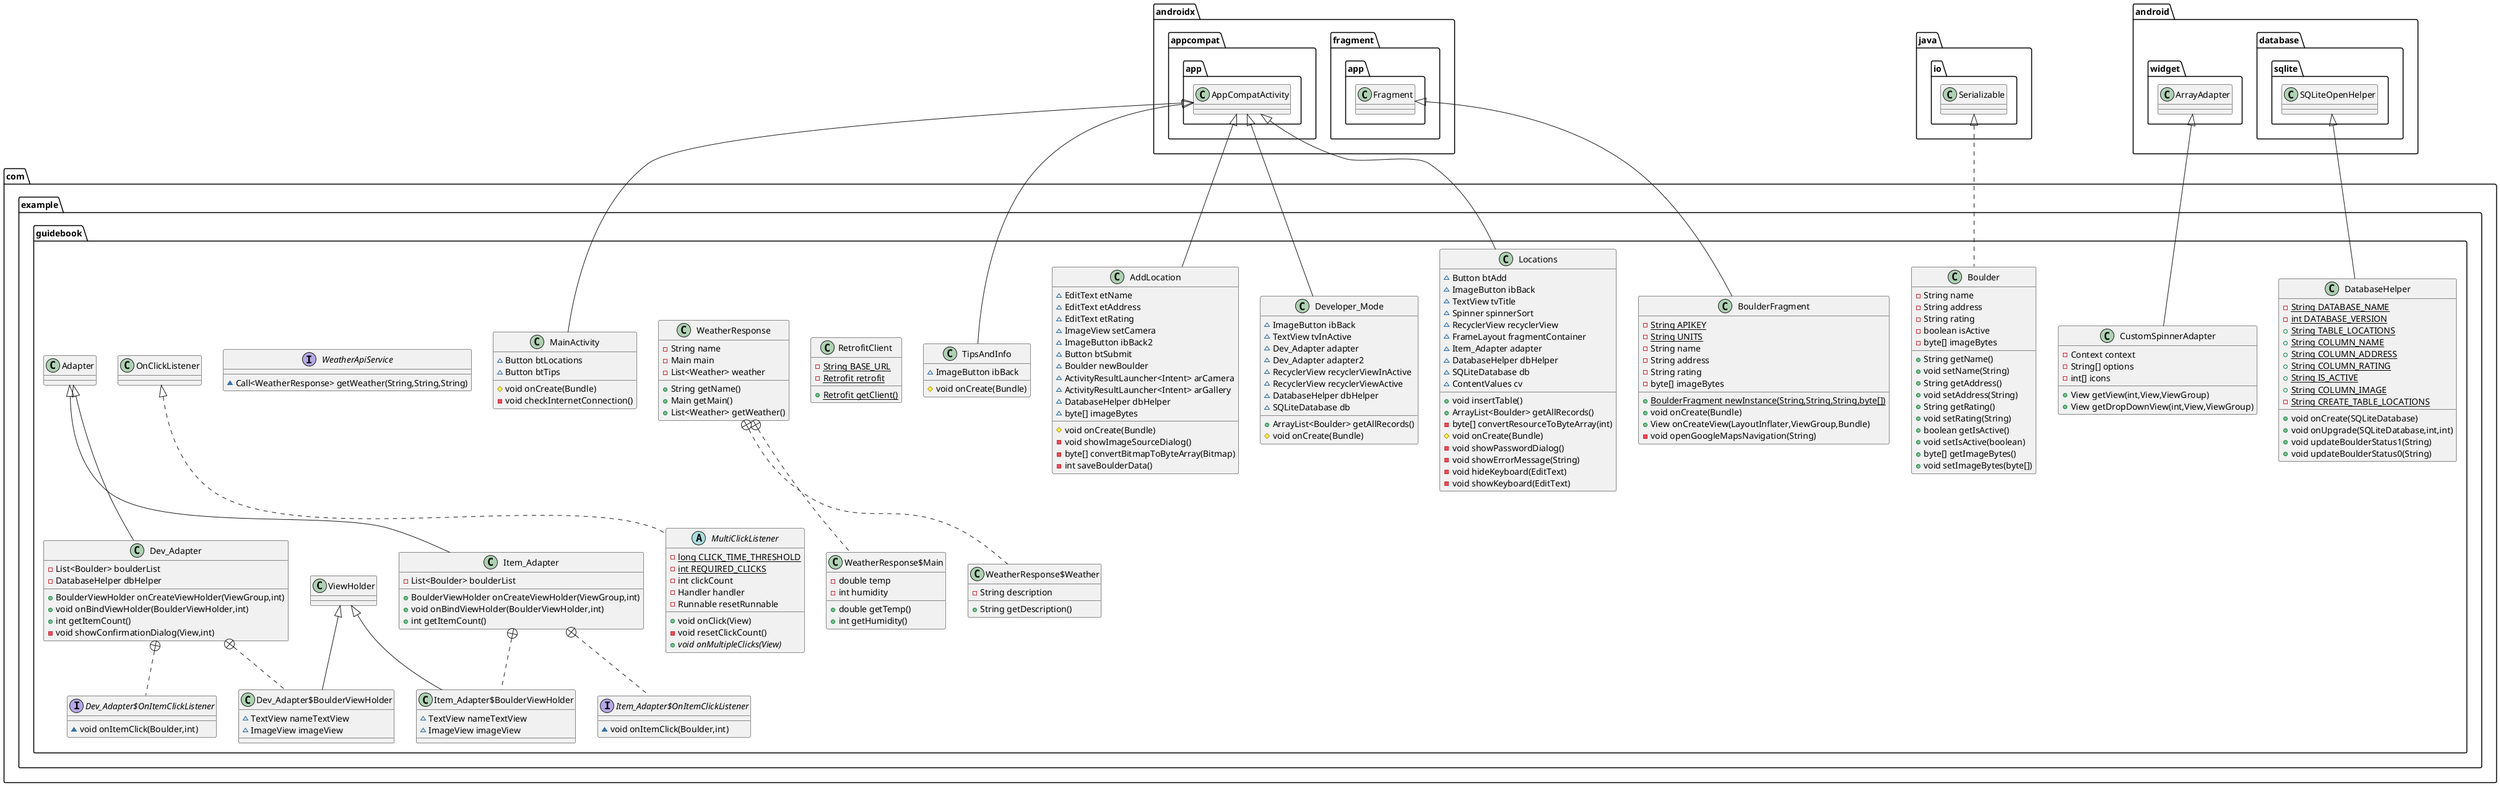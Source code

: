 @startuml
abstract class com.example.guidebook.MultiClickListener {
- {static} long CLICK_TIME_THRESHOLD
- {static} int REQUIRED_CLICKS
- int clickCount
- Handler handler
- Runnable resetRunnable
+ void onClick(View)
- void resetClickCount()
+ {abstract}void onMultipleClicks(View)
}


class com.example.guidebook.MainActivity {
~ Button btLocations
~ Button btTips
# void onCreate(Bundle)
- void checkInternetConnection()
}


class com.example.guidebook.Boulder {
- String name
- String address
- String rating
- boolean isActive
- byte[] imageBytes
+ String getName()
+ void setName(String)
+ String getAddress()
+ void setAddress(String)
+ String getRating()
+ void setRating(String)
+ boolean getIsActive()
+ void setIsActive(boolean)
+ byte[] getImageBytes()
+ void setImageBytes(byte[])
}


class com.example.guidebook.Locations {
~ Button btAdd
~ ImageButton ibBack
~ TextView tvTitle
~ Spinner spinnerSort
~ RecyclerView recyclerView
~ FrameLayout fragmentContainer
~ Item_Adapter adapter
~ DatabaseHelper dbHelper
~ SQLiteDatabase db
~ ContentValues cv
+ void insertTable()
+ ArrayList<Boulder> getAllRecords()
- byte[] convertResourceToByteArray(int)
# void onCreate(Bundle)
- void showPasswordDialog()
- void showErrorMessage(String)
- void hideKeyboard(EditText)
- void showKeyboard(EditText)
}


class com.example.guidebook.Developer_Mode {
~ ImageButton ibBack
~ TextView tvInActive
~ Dev_Adapter adapter
~ Dev_Adapter adapter2
~ RecyclerView recyclerViewInActive
~ RecyclerView recyclerViewActive
~ DatabaseHelper dbHelper
~ SQLiteDatabase db
+ ArrayList<Boulder> getAllRecords()
# void onCreate(Bundle)
}


class com.example.guidebook.Dev_Adapter {
- List<Boulder> boulderList
- DatabaseHelper dbHelper
+ BoulderViewHolder onCreateViewHolder(ViewGroup,int)
+ void onBindViewHolder(BoulderViewHolder,int)
+ int getItemCount()
- void showConfirmationDialog(View,int)
}


class com.example.guidebook.Dev_Adapter$BoulderViewHolder {
~ TextView nameTextView
~ ImageView imageView
}

interface com.example.guidebook.Dev_Adapter$OnItemClickListener {
~ void onItemClick(Boulder,int)
}

class com.example.guidebook.DatabaseHelper {
- {static} String DATABASE_NAME
- {static} int DATABASE_VERSION
+ {static} String TABLE_LOCATIONS
+ {static} String COLUMN_NAME
+ {static} String COLUMN_ADDRESS
+ {static} String COLUMN_RATING
+ {static} String IS_ACTIVE
+ {static} String COLUMN_IMAGE
- {static} String CREATE_TABLE_LOCATIONS
+ void onCreate(SQLiteDatabase)
+ void onUpgrade(SQLiteDatabase,int,int)
+ void updateBoulderStatus1(String)
+ void updateBoulderStatus0(String)
}


class com.example.guidebook.TipsAndInfo {
~ ImageButton ibBack
# void onCreate(Bundle)
}


class com.example.guidebook.BoulderFragment {
- {static} String APIKEY
- {static} String UNITS
- String name
- String address
- String rating
- byte[] imageBytes
+ {static} BoulderFragment newInstance(String,String,String,byte[])
+ void onCreate(Bundle)
+ View onCreateView(LayoutInflater,ViewGroup,Bundle)
- void openGoogleMapsNavigation(String)
}


class com.example.guidebook.CustomSpinnerAdapter {
- Context context
- String[] options
- int[] icons
+ View getView(int,View,ViewGroup)
+ View getDropDownView(int,View,ViewGroup)
}


class com.example.guidebook.RetrofitClient {
- {static} String BASE_URL
- {static} Retrofit retrofit
+ {static} Retrofit getClient()
}


class com.example.guidebook.WeatherResponse {
- String name
- Main main
- List<Weather> weather
+ String getName()
+ Main getMain()
+ List<Weather> getWeather()
}


class com.example.guidebook.WeatherResponse$Main {
- double temp
- int humidity
+ double getTemp()
+ int getHumidity()
}


class com.example.guidebook.WeatherResponse$Weather {
- String description
+ String getDescription()
}


class com.example.guidebook.AddLocation {
~ EditText etName
~ EditText etAddress
~ EditText etRating
~ ImageView setCamera
~ ImageButton ibBack2
~ Button btSubmit
~ Boulder newBoulder
~ ActivityResultLauncher<Intent> arCamera
~ ActivityResultLauncher<Intent> arGallery
~ DatabaseHelper dbHelper
~ byte[] imageBytes
# void onCreate(Bundle)
- void showImageSourceDialog()
- byte[] convertBitmapToByteArray(Bitmap)
- int saveBoulderData()
}


interface com.example.guidebook.WeatherApiService {
~ Call<WeatherResponse> getWeather(String,String,String)
}

class com.example.guidebook.Item_Adapter {
- List<Boulder> boulderList
+ BoulderViewHolder onCreateViewHolder(ViewGroup,int)
+ void onBindViewHolder(BoulderViewHolder,int)
+ int getItemCount()
}


class com.example.guidebook.Item_Adapter$BoulderViewHolder {
~ TextView nameTextView
~ ImageView imageView
}

interface com.example.guidebook.Item_Adapter$OnItemClickListener {
~ void onItemClick(Boulder,int)
}



com.example.guidebook.OnClickListener <|.. com.example.guidebook.MultiClickListener
androidx.appcompat.app.AppCompatActivity <|-- com.example.guidebook.MainActivity
java.io.Serializable <|.. com.example.guidebook.Boulder
androidx.appcompat.app.AppCompatActivity <|-- com.example.guidebook.Locations
androidx.appcompat.app.AppCompatActivity <|-- com.example.guidebook.Developer_Mode
com.example.guidebook.Adapter <|-- com.example.guidebook.Dev_Adapter
com.example.guidebook.Dev_Adapter +.. com.example.guidebook.Dev_Adapter$BoulderViewHolder
com.example.guidebook.ViewHolder <|-- com.example.guidebook.Dev_Adapter$BoulderViewHolder
com.example.guidebook.Dev_Adapter +.. com.example.guidebook.Dev_Adapter$OnItemClickListener
android.database.sqlite.SQLiteOpenHelper <|-- com.example.guidebook.DatabaseHelper
androidx.appcompat.app.AppCompatActivity <|-- com.example.guidebook.TipsAndInfo
androidx.fragment.app.Fragment <|-- com.example.guidebook.BoulderFragment
android.widget.ArrayAdapter <|-- com.example.guidebook.CustomSpinnerAdapter
com.example.guidebook.WeatherResponse +.. com.example.guidebook.WeatherResponse$Main
com.example.guidebook.WeatherResponse +.. com.example.guidebook.WeatherResponse$Weather
androidx.appcompat.app.AppCompatActivity <|-- com.example.guidebook.AddLocation
com.example.guidebook.Adapter <|-- com.example.guidebook.Item_Adapter
com.example.guidebook.Item_Adapter +.. com.example.guidebook.Item_Adapter$BoulderViewHolder
com.example.guidebook.ViewHolder <|-- com.example.guidebook.Item_Adapter$BoulderViewHolder
com.example.guidebook.Item_Adapter +.. com.example.guidebook.Item_Adapter$OnItemClickListener
@enduml